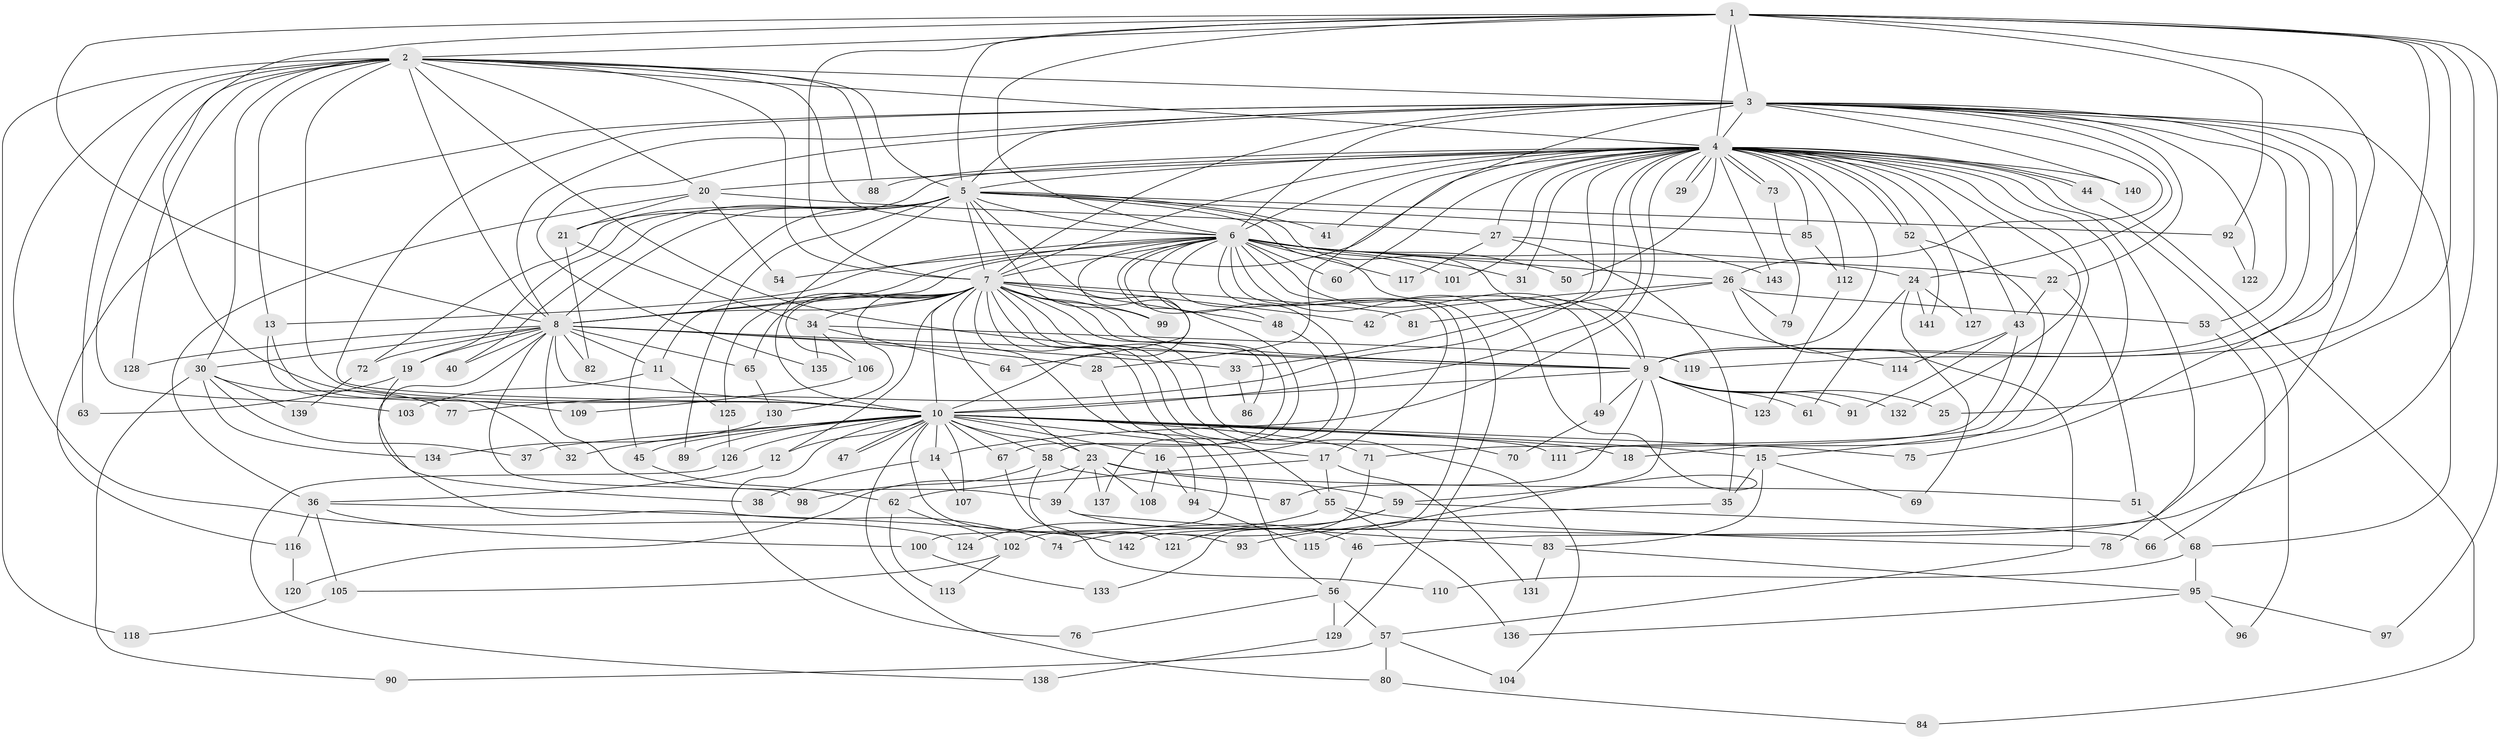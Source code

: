 // Generated by graph-tools (version 1.1) at 2025/44/03/09/25 04:44:41]
// undirected, 143 vertices, 311 edges
graph export_dot {
graph [start="1"]
  node [color=gray90,style=filled];
  1;
  2;
  3;
  4;
  5;
  6;
  7;
  8;
  9;
  10;
  11;
  12;
  13;
  14;
  15;
  16;
  17;
  18;
  19;
  20;
  21;
  22;
  23;
  24;
  25;
  26;
  27;
  28;
  29;
  30;
  31;
  32;
  33;
  34;
  35;
  36;
  37;
  38;
  39;
  40;
  41;
  42;
  43;
  44;
  45;
  46;
  47;
  48;
  49;
  50;
  51;
  52;
  53;
  54;
  55;
  56;
  57;
  58;
  59;
  60;
  61;
  62;
  63;
  64;
  65;
  66;
  67;
  68;
  69;
  70;
  71;
  72;
  73;
  74;
  75;
  76;
  77;
  78;
  79;
  80;
  81;
  82;
  83;
  84;
  85;
  86;
  87;
  88;
  89;
  90;
  91;
  92;
  93;
  94;
  95;
  96;
  97;
  98;
  99;
  100;
  101;
  102;
  103;
  104;
  105;
  106;
  107;
  108;
  109;
  110;
  111;
  112;
  113;
  114;
  115;
  116;
  117;
  118;
  119;
  120;
  121;
  122;
  123;
  124;
  125;
  126;
  127;
  128;
  129;
  130;
  131;
  132;
  133;
  134;
  135;
  136;
  137;
  138;
  139;
  140;
  141;
  142;
  143;
  1 -- 2;
  1 -- 3;
  1 -- 4;
  1 -- 5;
  1 -- 6;
  1 -- 7;
  1 -- 8;
  1 -- 9;
  1 -- 10;
  1 -- 25;
  1 -- 46;
  1 -- 92;
  1 -- 97;
  1 -- 119;
  2 -- 3;
  2 -- 4;
  2 -- 5;
  2 -- 6;
  2 -- 7;
  2 -- 8;
  2 -- 9;
  2 -- 10;
  2 -- 13;
  2 -- 20;
  2 -- 30;
  2 -- 63;
  2 -- 88;
  2 -- 103;
  2 -- 118;
  2 -- 124;
  2 -- 128;
  3 -- 4;
  3 -- 5;
  3 -- 6;
  3 -- 7;
  3 -- 8;
  3 -- 9;
  3 -- 10;
  3 -- 22;
  3 -- 24;
  3 -- 26;
  3 -- 28;
  3 -- 53;
  3 -- 68;
  3 -- 75;
  3 -- 116;
  3 -- 122;
  3 -- 135;
  3 -- 140;
  3 -- 142;
  4 -- 5;
  4 -- 6;
  4 -- 7;
  4 -- 8;
  4 -- 9;
  4 -- 10;
  4 -- 14;
  4 -- 15;
  4 -- 18;
  4 -- 20;
  4 -- 21;
  4 -- 27;
  4 -- 29;
  4 -- 29;
  4 -- 31;
  4 -- 33;
  4 -- 41;
  4 -- 43;
  4 -- 44;
  4 -- 44;
  4 -- 50;
  4 -- 52;
  4 -- 52;
  4 -- 60;
  4 -- 73;
  4 -- 73;
  4 -- 77;
  4 -- 78;
  4 -- 85;
  4 -- 88;
  4 -- 96;
  4 -- 101;
  4 -- 112;
  4 -- 127;
  4 -- 132;
  4 -- 140;
  4 -- 143;
  5 -- 6;
  5 -- 7;
  5 -- 8;
  5 -- 9;
  5 -- 10;
  5 -- 19;
  5 -- 40;
  5 -- 41;
  5 -- 45;
  5 -- 64;
  5 -- 72;
  5 -- 85;
  5 -- 89;
  5 -- 92;
  5 -- 99;
  5 -- 114;
  6 -- 7;
  6 -- 8;
  6 -- 9;
  6 -- 10;
  6 -- 13;
  6 -- 16;
  6 -- 17;
  6 -- 22;
  6 -- 24;
  6 -- 26;
  6 -- 31;
  6 -- 48;
  6 -- 49;
  6 -- 50;
  6 -- 54;
  6 -- 58;
  6 -- 60;
  6 -- 101;
  6 -- 115;
  6 -- 117;
  6 -- 129;
  6 -- 133;
  7 -- 8;
  7 -- 9;
  7 -- 10;
  7 -- 11;
  7 -- 12;
  7 -- 23;
  7 -- 34;
  7 -- 42;
  7 -- 48;
  7 -- 55;
  7 -- 56;
  7 -- 65;
  7 -- 67;
  7 -- 70;
  7 -- 81;
  7 -- 86;
  7 -- 94;
  7 -- 99;
  7 -- 104;
  7 -- 106;
  7 -- 125;
  7 -- 130;
  8 -- 9;
  8 -- 10;
  8 -- 11;
  8 -- 19;
  8 -- 28;
  8 -- 30;
  8 -- 33;
  8 -- 39;
  8 -- 40;
  8 -- 65;
  8 -- 72;
  8 -- 74;
  8 -- 82;
  8 -- 98;
  8 -- 128;
  9 -- 10;
  9 -- 25;
  9 -- 49;
  9 -- 59;
  9 -- 61;
  9 -- 87;
  9 -- 91;
  9 -- 123;
  9 -- 132;
  10 -- 12;
  10 -- 14;
  10 -- 15;
  10 -- 16;
  10 -- 17;
  10 -- 18;
  10 -- 23;
  10 -- 32;
  10 -- 37;
  10 -- 45;
  10 -- 47;
  10 -- 47;
  10 -- 58;
  10 -- 67;
  10 -- 71;
  10 -- 75;
  10 -- 76;
  10 -- 80;
  10 -- 89;
  10 -- 93;
  10 -- 107;
  10 -- 111;
  10 -- 126;
  11 -- 103;
  11 -- 125;
  12 -- 36;
  13 -- 32;
  13 -- 109;
  14 -- 38;
  14 -- 107;
  15 -- 35;
  15 -- 69;
  15 -- 83;
  16 -- 94;
  16 -- 108;
  17 -- 55;
  17 -- 62;
  17 -- 131;
  19 -- 38;
  19 -- 63;
  20 -- 21;
  20 -- 27;
  20 -- 36;
  20 -- 54;
  21 -- 34;
  21 -- 82;
  22 -- 43;
  22 -- 51;
  23 -- 39;
  23 -- 51;
  23 -- 59;
  23 -- 108;
  23 -- 120;
  23 -- 137;
  24 -- 61;
  24 -- 69;
  24 -- 127;
  24 -- 141;
  26 -- 42;
  26 -- 53;
  26 -- 57;
  26 -- 79;
  26 -- 81;
  27 -- 35;
  27 -- 117;
  27 -- 143;
  28 -- 100;
  30 -- 37;
  30 -- 77;
  30 -- 90;
  30 -- 134;
  30 -- 139;
  33 -- 86;
  34 -- 64;
  34 -- 106;
  34 -- 119;
  34 -- 135;
  35 -- 93;
  36 -- 100;
  36 -- 105;
  36 -- 116;
  36 -- 142;
  39 -- 46;
  39 -- 83;
  43 -- 71;
  43 -- 91;
  43 -- 114;
  44 -- 84;
  45 -- 62;
  46 -- 56;
  48 -- 137;
  49 -- 70;
  51 -- 68;
  52 -- 111;
  52 -- 141;
  53 -- 66;
  55 -- 78;
  55 -- 124;
  55 -- 136;
  56 -- 57;
  56 -- 76;
  56 -- 129;
  57 -- 80;
  57 -- 90;
  57 -- 104;
  58 -- 87;
  58 -- 98;
  58 -- 121;
  59 -- 66;
  59 -- 74;
  59 -- 121;
  62 -- 102;
  62 -- 113;
  65 -- 130;
  67 -- 110;
  68 -- 95;
  68 -- 110;
  71 -- 102;
  72 -- 139;
  73 -- 79;
  80 -- 84;
  83 -- 95;
  83 -- 131;
  85 -- 112;
  92 -- 122;
  94 -- 115;
  95 -- 96;
  95 -- 97;
  95 -- 136;
  100 -- 133;
  102 -- 105;
  102 -- 113;
  105 -- 118;
  106 -- 109;
  112 -- 123;
  116 -- 120;
  125 -- 126;
  126 -- 138;
  129 -- 138;
  130 -- 134;
}
